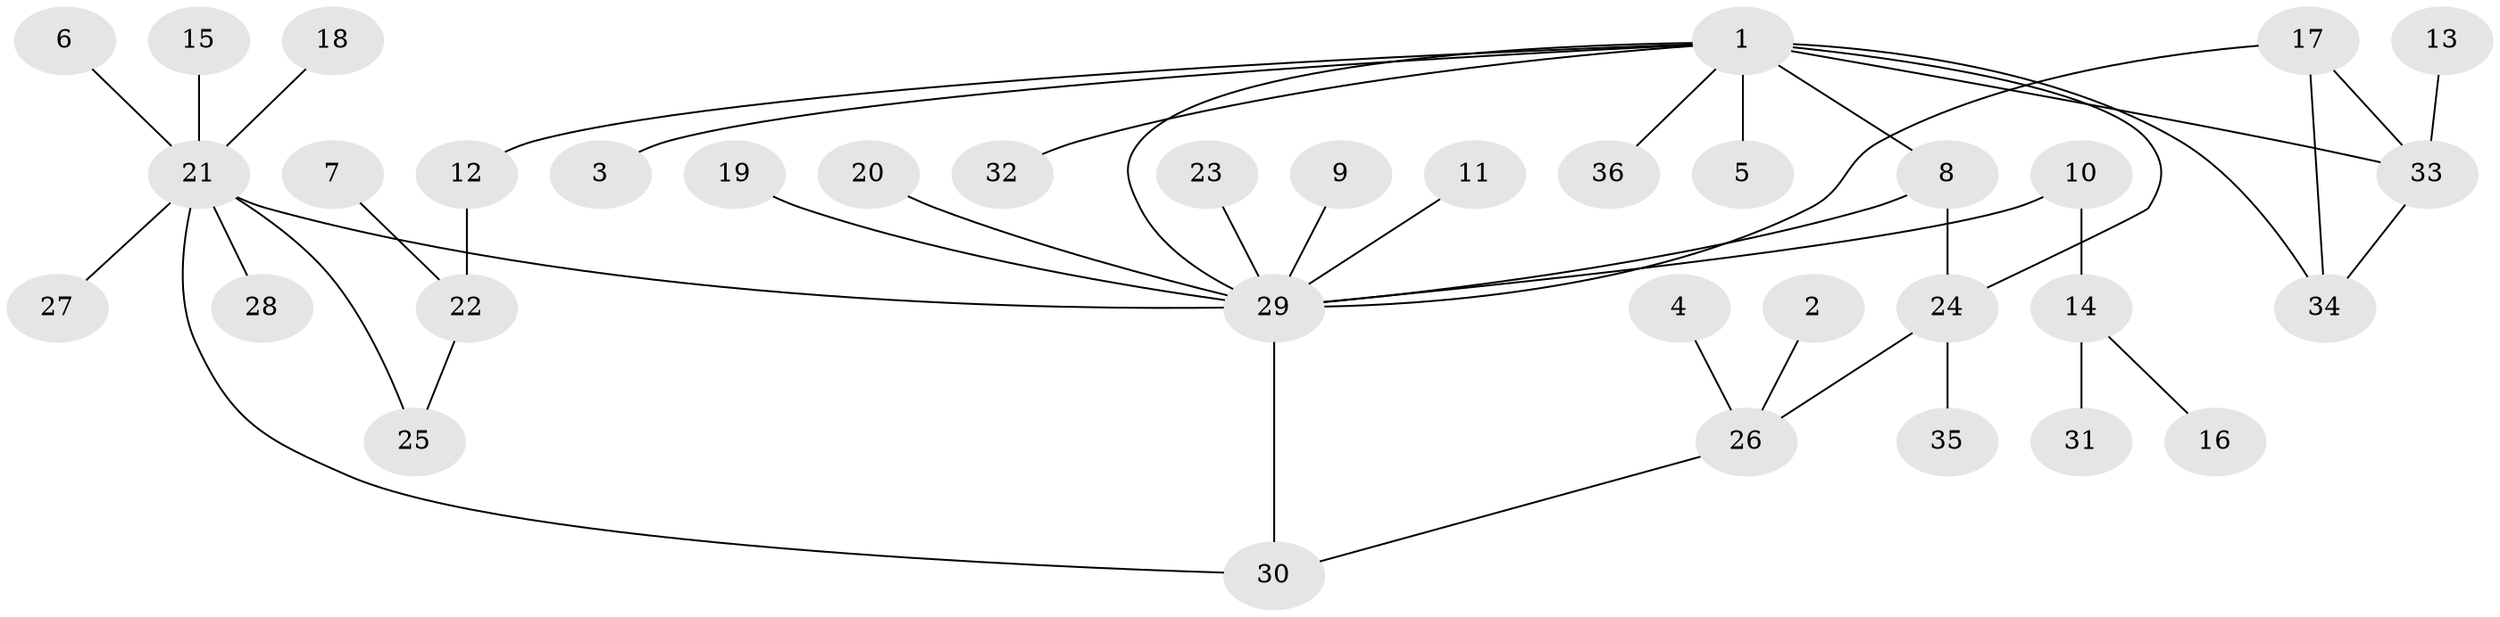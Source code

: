 // original degree distribution, {4: 0.05555555555555555, 9: 0.013888888888888888, 5: 0.041666666666666664, 2: 0.1388888888888889, 13: 0.013888888888888888, 3: 0.1527777777777778, 10: 0.013888888888888888, 6: 0.013888888888888888, 1: 0.5555555555555556}
// Generated by graph-tools (version 1.1) at 2025/49/03/09/25 03:49:54]
// undirected, 36 vertices, 43 edges
graph export_dot {
graph [start="1"]
  node [color=gray90,style=filled];
  1;
  2;
  3;
  4;
  5;
  6;
  7;
  8;
  9;
  10;
  11;
  12;
  13;
  14;
  15;
  16;
  17;
  18;
  19;
  20;
  21;
  22;
  23;
  24;
  25;
  26;
  27;
  28;
  29;
  30;
  31;
  32;
  33;
  34;
  35;
  36;
  1 -- 3 [weight=1.0];
  1 -- 5 [weight=1.0];
  1 -- 8 [weight=1.0];
  1 -- 12 [weight=1.0];
  1 -- 24 [weight=1.0];
  1 -- 29 [weight=1.0];
  1 -- 32 [weight=1.0];
  1 -- 33 [weight=2.0];
  1 -- 34 [weight=1.0];
  1 -- 36 [weight=1.0];
  2 -- 26 [weight=1.0];
  4 -- 26 [weight=1.0];
  6 -- 21 [weight=1.0];
  7 -- 22 [weight=1.0];
  8 -- 24 [weight=1.0];
  8 -- 29 [weight=1.0];
  9 -- 29 [weight=1.0];
  10 -- 14 [weight=1.0];
  10 -- 29 [weight=1.0];
  11 -- 29 [weight=1.0];
  12 -- 22 [weight=1.0];
  13 -- 33 [weight=1.0];
  14 -- 16 [weight=1.0];
  14 -- 31 [weight=1.0];
  15 -- 21 [weight=1.0];
  17 -- 29 [weight=1.0];
  17 -- 33 [weight=1.0];
  17 -- 34 [weight=1.0];
  18 -- 21 [weight=1.0];
  19 -- 29 [weight=1.0];
  20 -- 29 [weight=1.0];
  21 -- 25 [weight=1.0];
  21 -- 27 [weight=1.0];
  21 -- 28 [weight=1.0];
  21 -- 29 [weight=1.0];
  21 -- 30 [weight=1.0];
  22 -- 25 [weight=1.0];
  23 -- 29 [weight=1.0];
  24 -- 26 [weight=1.0];
  24 -- 35 [weight=1.0];
  26 -- 30 [weight=1.0];
  29 -- 30 [weight=1.0];
  33 -- 34 [weight=1.0];
}
